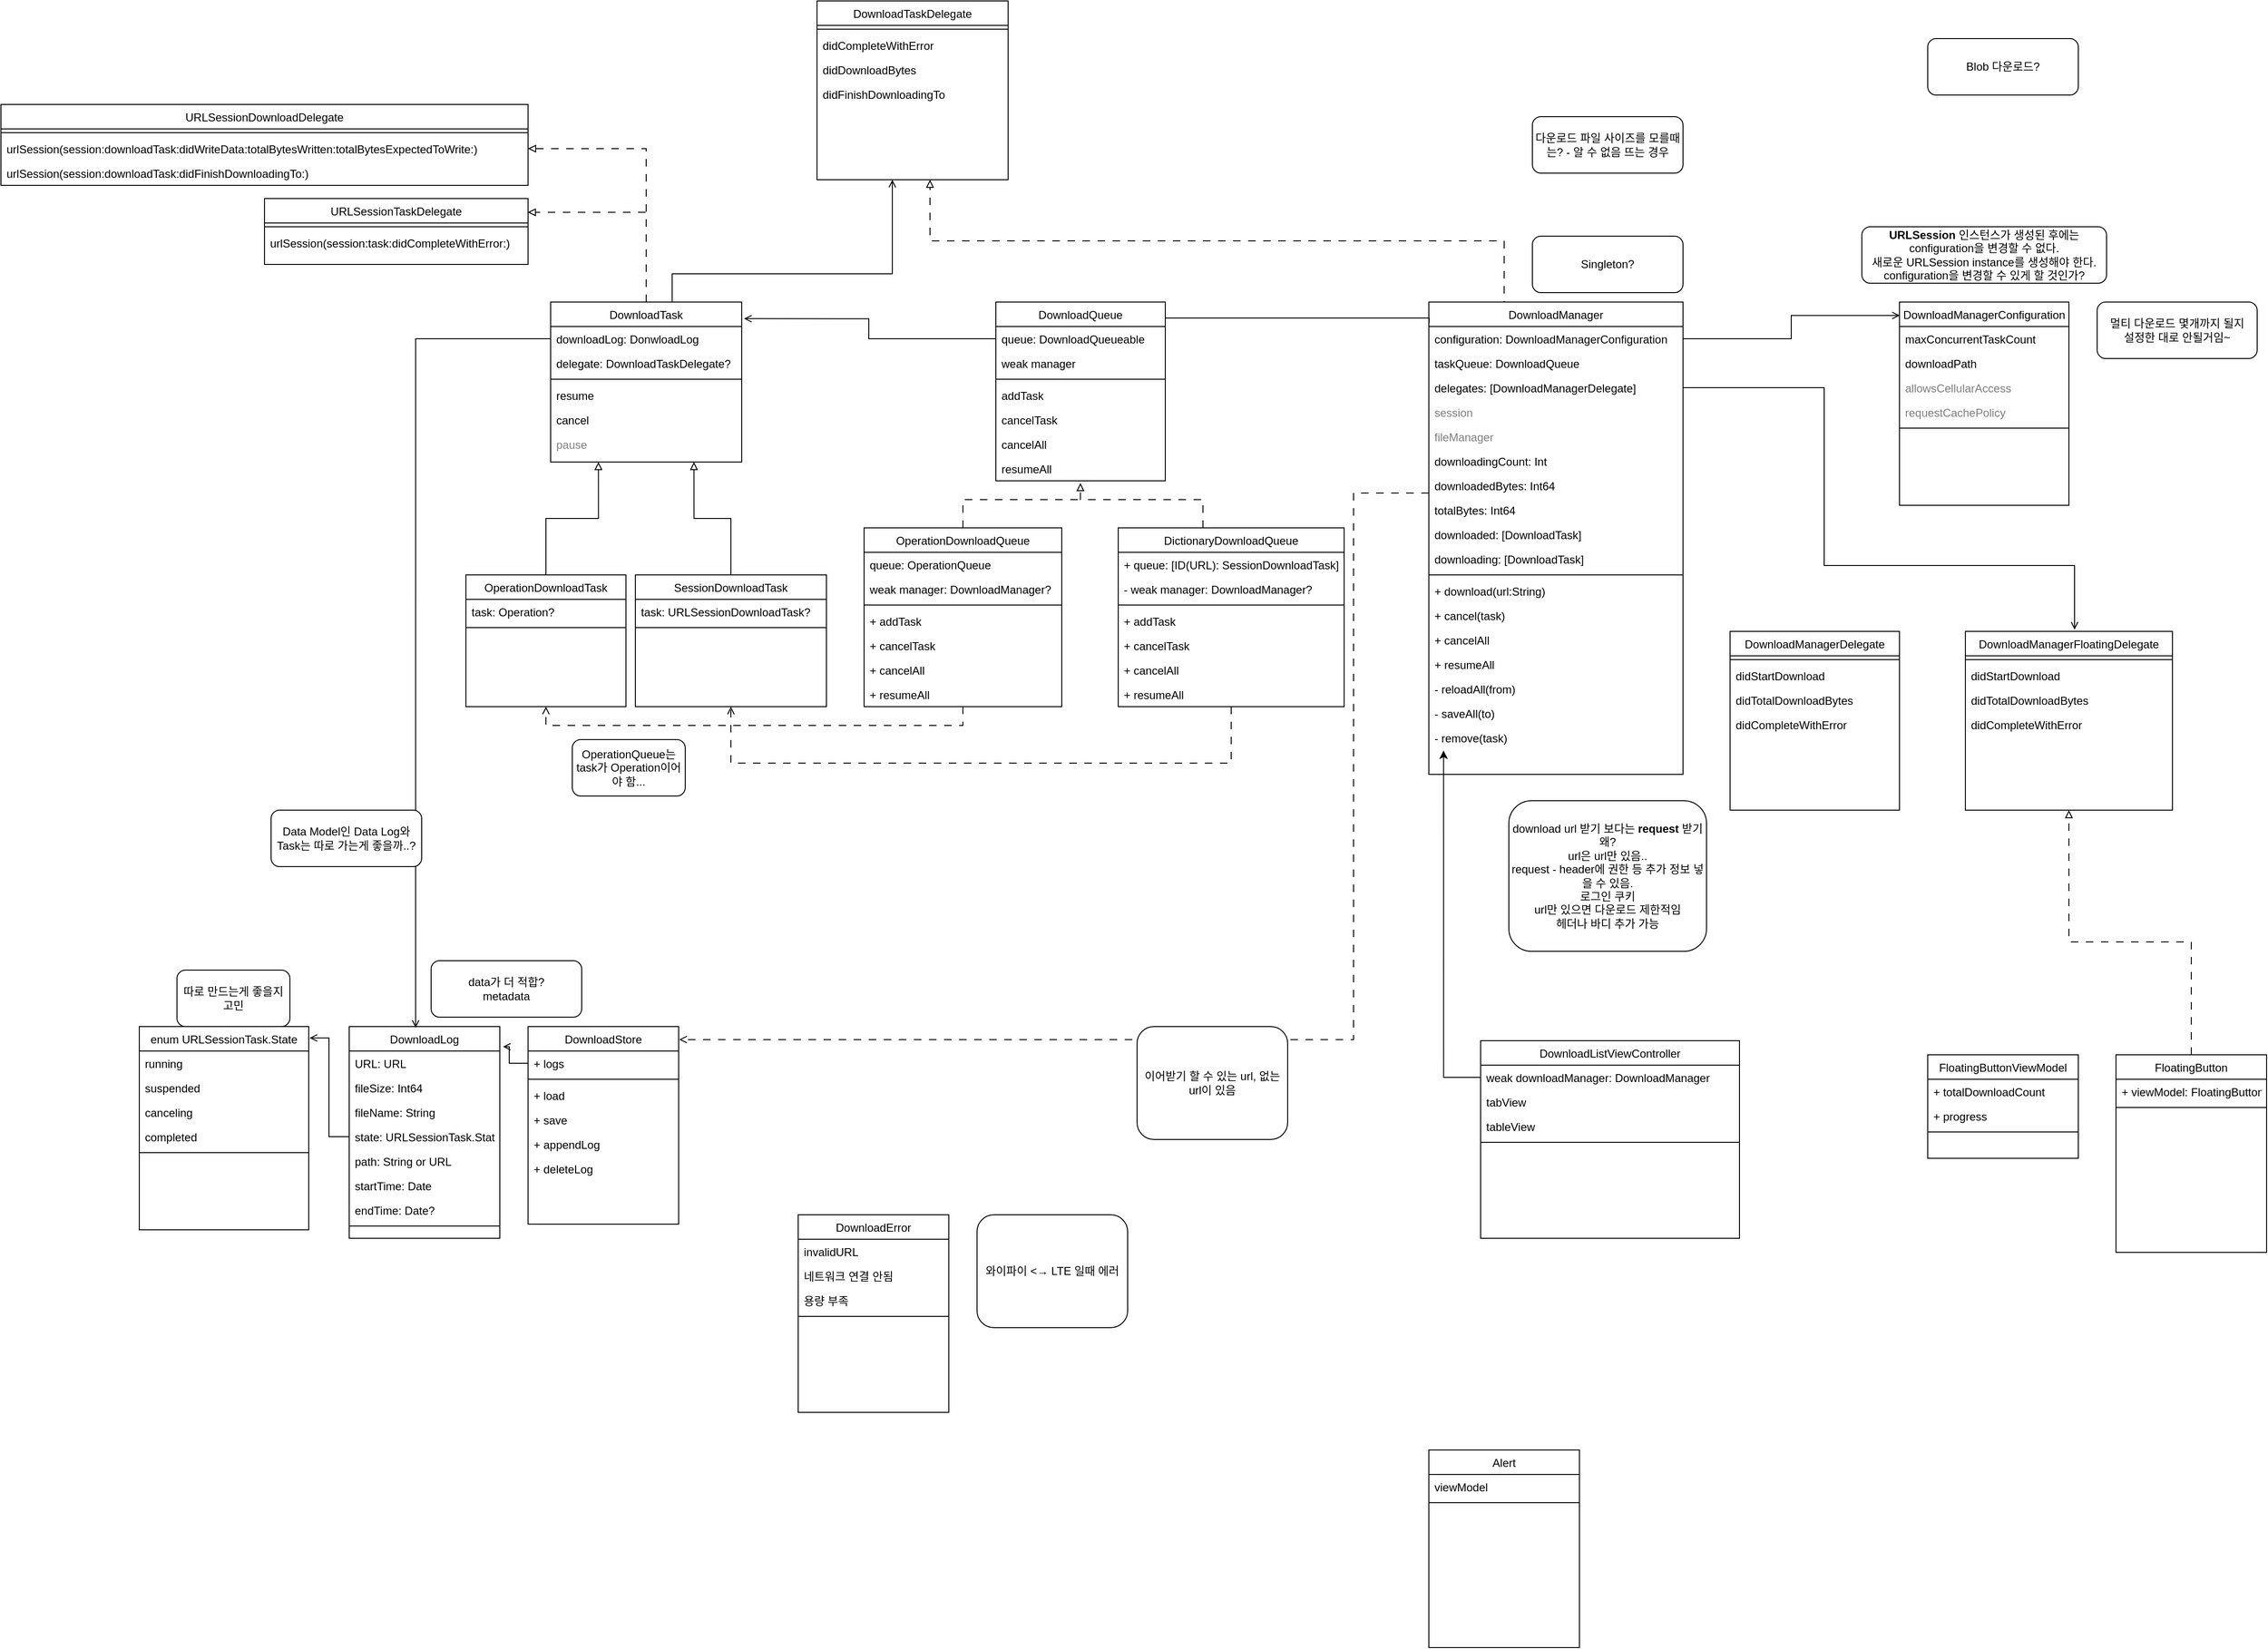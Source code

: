 <mxfile version="24.7.8">
  <diagram id="C5RBs43oDa-KdzZeNtuy" name="Page-1">
    <mxGraphModel dx="4962" dy="2893" grid="1" gridSize="10" guides="1" tooltips="1" connect="1" arrows="1" fold="1" page="1" pageScale="1" pageWidth="827" pageHeight="1169" math="0" shadow="0">
      <root>
        <mxCell id="WIyWlLk6GJQsqaUBKTNV-0" />
        <mxCell id="WIyWlLk6GJQsqaUBKTNV-1" parent="WIyWlLk6GJQsqaUBKTNV-0" />
        <mxCell id="nw4yl1-feg41qcsiGpT8-224" style="edgeStyle=orthogonalEdgeStyle;rounded=0;orthogonalLoop=1;jettySize=auto;html=1;entryX=1;entryY=0.5;entryDx=0;entryDy=0;dashed=1;dashPattern=8 8;endArrow=block;endFill=0;" parent="WIyWlLk6GJQsqaUBKTNV-1" source="zkfFHV4jXpPFQw0GAbJ--0" target="nw4yl1-feg41qcsiGpT8-181" edge="1">
          <mxGeometry relative="1" as="geometry" />
        </mxCell>
        <mxCell id="zkfFHV4jXpPFQw0GAbJ--0" value="DownloadTask" style="swimlane;fontStyle=0;align=center;verticalAlign=top;childLayout=stackLayout;horizontal=1;startSize=26;horizontalStack=0;resizeParent=1;resizeLast=0;collapsible=1;marginBottom=0;rounded=0;shadow=0;strokeWidth=1;" parent="WIyWlLk6GJQsqaUBKTNV-1" vertex="1">
          <mxGeometry x="-413" y="120" width="203" height="170" as="geometry">
            <mxRectangle x="230" y="140" width="160" height="26" as="alternateBounds" />
          </mxGeometry>
        </mxCell>
        <mxCell id="zkfFHV4jXpPFQw0GAbJ--2" value="downloadLog: DonwloadLog" style="text;align=left;verticalAlign=top;spacingLeft=4;spacingRight=4;overflow=hidden;rotatable=0;points=[[0,0.5],[1,0.5]];portConstraint=eastwest;rounded=0;shadow=0;html=0;" parent="zkfFHV4jXpPFQw0GAbJ--0" vertex="1">
          <mxGeometry y="26" width="203" height="26" as="geometry" />
        </mxCell>
        <mxCell id="zkfFHV4jXpPFQw0GAbJ--1" value="delegate: DownloadTaskDelegate?" style="text;align=left;verticalAlign=top;spacingLeft=4;spacingRight=4;overflow=hidden;rotatable=0;points=[[0,0.5],[1,0.5]];portConstraint=eastwest;" parent="zkfFHV4jXpPFQw0GAbJ--0" vertex="1">
          <mxGeometry y="52" width="203" height="26" as="geometry" />
        </mxCell>
        <mxCell id="zkfFHV4jXpPFQw0GAbJ--4" value="" style="line;html=1;strokeWidth=1;align=left;verticalAlign=middle;spacingTop=-1;spacingLeft=3;spacingRight=3;rotatable=0;labelPosition=right;points=[];portConstraint=eastwest;" parent="zkfFHV4jXpPFQw0GAbJ--0" vertex="1">
          <mxGeometry y="78" width="203" height="8" as="geometry" />
        </mxCell>
        <mxCell id="nw4yl1-feg41qcsiGpT8-109" value="resume" style="text;align=left;verticalAlign=top;spacingLeft=4;spacingRight=4;overflow=hidden;rotatable=0;points=[[0,0.5],[1,0.5]];portConstraint=eastwest;rounded=0;shadow=0;html=0;" parent="zkfFHV4jXpPFQw0GAbJ--0" vertex="1">
          <mxGeometry y="86" width="203" height="26" as="geometry" />
        </mxCell>
        <mxCell id="nw4yl1-feg41qcsiGpT8-112" value="cancel" style="text;align=left;verticalAlign=top;spacingLeft=4;spacingRight=4;overflow=hidden;rotatable=0;points=[[0,0.5],[1,0.5]];portConstraint=eastwest;rounded=0;shadow=0;html=0;" parent="zkfFHV4jXpPFQw0GAbJ--0" vertex="1">
          <mxGeometry y="112" width="203" height="26" as="geometry" />
        </mxCell>
        <mxCell id="nw4yl1-feg41qcsiGpT8-111" value="pause" style="text;align=left;verticalAlign=top;spacingLeft=4;spacingRight=4;overflow=hidden;rotatable=0;points=[[0,0.5],[1,0.5]];portConstraint=eastwest;rounded=0;shadow=0;html=0;textOpacity=50;" parent="zkfFHV4jXpPFQw0GAbJ--0" vertex="1">
          <mxGeometry y="138" width="203" height="26" as="geometry" />
        </mxCell>
        <mxCell id="zkfFHV4jXpPFQw0GAbJ--17" value="DownloadManager" style="swimlane;fontStyle=0;align=center;verticalAlign=top;childLayout=stackLayout;horizontal=1;startSize=26;horizontalStack=0;resizeParent=1;resizeLast=0;collapsible=1;marginBottom=0;rounded=0;shadow=0;strokeWidth=1;" parent="WIyWlLk6GJQsqaUBKTNV-1" vertex="1">
          <mxGeometry x="520" y="120" width="270" height="502" as="geometry">
            <mxRectangle x="550" y="140" width="160" height="26" as="alternateBounds" />
          </mxGeometry>
        </mxCell>
        <mxCell id="zkfFHV4jXpPFQw0GAbJ--18" value="configuration: DownloadManagerConfiguration" style="text;align=left;verticalAlign=top;spacingLeft=4;spacingRight=4;overflow=hidden;rotatable=0;points=[[0,0.5],[1,0.5]];portConstraint=eastwest;" parent="zkfFHV4jXpPFQw0GAbJ--17" vertex="1">
          <mxGeometry y="26" width="270" height="26" as="geometry" />
        </mxCell>
        <mxCell id="zkfFHV4jXpPFQw0GAbJ--19" value="taskQueue: DownloadQueue" style="text;align=left;verticalAlign=top;spacingLeft=4;spacingRight=4;overflow=hidden;rotatable=0;points=[[0,0.5],[1,0.5]];portConstraint=eastwest;rounded=0;shadow=0;html=0;" parent="zkfFHV4jXpPFQw0GAbJ--17" vertex="1">
          <mxGeometry y="52" width="270" height="26" as="geometry" />
        </mxCell>
        <mxCell id="nw4yl1-feg41qcsiGpT8-95" value="delegates: [DownloadManagerDelegate]" style="text;align=left;verticalAlign=top;spacingLeft=4;spacingRight=4;overflow=hidden;rotatable=0;points=[[0,0.5],[1,0.5]];portConstraint=eastwest;rounded=0;shadow=0;html=0;" parent="zkfFHV4jXpPFQw0GAbJ--17" vertex="1">
          <mxGeometry y="78" width="270" height="26" as="geometry" />
        </mxCell>
        <mxCell id="nw4yl1-feg41qcsiGpT8-125" value="session" style="text;align=left;verticalAlign=top;spacingLeft=4;spacingRight=4;overflow=hidden;rotatable=0;points=[[0,0.5],[1,0.5]];portConstraint=eastwest;rounded=0;shadow=0;html=0;textOpacity=50;" parent="zkfFHV4jXpPFQw0GAbJ--17" vertex="1">
          <mxGeometry y="104" width="270" height="26" as="geometry" />
        </mxCell>
        <mxCell id="nw4yl1-feg41qcsiGpT8-126" value="fileManager" style="text;align=left;verticalAlign=top;spacingLeft=4;spacingRight=4;overflow=hidden;rotatable=0;points=[[0,0.5],[1,0.5]];portConstraint=eastwest;rounded=0;shadow=0;html=0;textOpacity=50;" parent="zkfFHV4jXpPFQw0GAbJ--17" vertex="1">
          <mxGeometry y="130" width="270" height="26" as="geometry" />
        </mxCell>
        <mxCell id="nw4yl1-feg41qcsiGpT8-123" value="downloadingCount: Int" style="text;align=left;verticalAlign=top;spacingLeft=4;spacingRight=4;overflow=hidden;rotatable=0;points=[[0,0.5],[1,0.5]];portConstraint=eastwest;rounded=0;shadow=0;html=0;" parent="zkfFHV4jXpPFQw0GAbJ--17" vertex="1">
          <mxGeometry y="156" width="270" height="26" as="geometry" />
        </mxCell>
        <mxCell id="nw4yl1-feg41qcsiGpT8-124" value="downloadedBytes: Int64" style="text;align=left;verticalAlign=top;spacingLeft=4;spacingRight=4;overflow=hidden;rotatable=0;points=[[0,0.5],[1,0.5]];portConstraint=eastwest;rounded=0;shadow=0;html=0;" parent="zkfFHV4jXpPFQw0GAbJ--17" vertex="1">
          <mxGeometry y="182" width="270" height="26" as="geometry" />
        </mxCell>
        <mxCell id="nw4yl1-feg41qcsiGpT8-122" value="totalBytes: Int64" style="text;align=left;verticalAlign=top;spacingLeft=4;spacingRight=4;overflow=hidden;rotatable=0;points=[[0,0.5],[1,0.5]];portConstraint=eastwest;rounded=0;shadow=0;html=0;" parent="zkfFHV4jXpPFQw0GAbJ--17" vertex="1">
          <mxGeometry y="208" width="270" height="26" as="geometry" />
        </mxCell>
        <mxCell id="nw4yl1-feg41qcsiGpT8-238" value="downloaded: [DownloadTask]" style="text;align=left;verticalAlign=top;spacingLeft=4;spacingRight=4;overflow=hidden;rotatable=0;points=[[0,0.5],[1,0.5]];portConstraint=eastwest;rounded=0;shadow=0;html=0;" parent="zkfFHV4jXpPFQw0GAbJ--17" vertex="1">
          <mxGeometry y="234" width="270" height="26" as="geometry" />
        </mxCell>
        <mxCell id="nw4yl1-feg41qcsiGpT8-237" value="downloading: [DownloadTask]" style="text;align=left;verticalAlign=top;spacingLeft=4;spacingRight=4;overflow=hidden;rotatable=0;points=[[0,0.5],[1,0.5]];portConstraint=eastwest;rounded=0;shadow=0;html=0;" parent="zkfFHV4jXpPFQw0GAbJ--17" vertex="1">
          <mxGeometry y="260" width="270" height="26" as="geometry" />
        </mxCell>
        <mxCell id="zkfFHV4jXpPFQw0GAbJ--23" value="" style="line;html=1;strokeWidth=1;align=left;verticalAlign=middle;spacingTop=-1;spacingLeft=3;spacingRight=3;rotatable=0;labelPosition=right;points=[];portConstraint=eastwest;" parent="zkfFHV4jXpPFQw0GAbJ--17" vertex="1">
          <mxGeometry y="286" width="270" height="8" as="geometry" />
        </mxCell>
        <mxCell id="zkfFHV4jXpPFQw0GAbJ--24" value="+ download(url:String)" style="text;align=left;verticalAlign=top;spacingLeft=4;spacingRight=4;overflow=hidden;rotatable=0;points=[[0,0.5],[1,0.5]];portConstraint=eastwest;" parent="zkfFHV4jXpPFQw0GAbJ--17" vertex="1">
          <mxGeometry y="294" width="270" height="26" as="geometry" />
        </mxCell>
        <mxCell id="nw4yl1-feg41qcsiGpT8-80" value="+ cancel(task)" style="text;align=left;verticalAlign=top;spacingLeft=4;spacingRight=4;overflow=hidden;rotatable=0;points=[[0,0.5],[1,0.5]];portConstraint=eastwest;" parent="zkfFHV4jXpPFQw0GAbJ--17" vertex="1">
          <mxGeometry y="320" width="270" height="26" as="geometry" />
        </mxCell>
        <mxCell id="zkfFHV4jXpPFQw0GAbJ--25" value="+ cancelAll" style="text;align=left;verticalAlign=top;spacingLeft=4;spacingRight=4;overflow=hidden;rotatable=0;points=[[0,0.5],[1,0.5]];portConstraint=eastwest;" parent="zkfFHV4jXpPFQw0GAbJ--17" vertex="1">
          <mxGeometry y="346" width="270" height="26" as="geometry" />
        </mxCell>
        <mxCell id="nw4yl1-feg41qcsiGpT8-79" value="+ resumeAll" style="text;align=left;verticalAlign=top;spacingLeft=4;spacingRight=4;overflow=hidden;rotatable=0;points=[[0,0.5],[1,0.5]];portConstraint=eastwest;" parent="zkfFHV4jXpPFQw0GAbJ--17" vertex="1">
          <mxGeometry y="372" width="270" height="26" as="geometry" />
        </mxCell>
        <mxCell id="nw4yl1-feg41qcsiGpT8-93" value="- reloadAll(from)" style="text;align=left;verticalAlign=top;spacingLeft=4;spacingRight=4;overflow=hidden;rotatable=0;points=[[0,0.5],[1,0.5]];portConstraint=eastwest;" parent="zkfFHV4jXpPFQw0GAbJ--17" vertex="1">
          <mxGeometry y="398" width="270" height="26" as="geometry" />
        </mxCell>
        <mxCell id="nw4yl1-feg41qcsiGpT8-233" value="- saveAll(to)" style="text;align=left;verticalAlign=top;spacingLeft=4;spacingRight=4;overflow=hidden;rotatable=0;points=[[0,0.5],[1,0.5]];portConstraint=eastwest;" parent="zkfFHV4jXpPFQw0GAbJ--17" vertex="1">
          <mxGeometry y="424" width="270" height="26" as="geometry" />
        </mxCell>
        <mxCell id="nw4yl1-feg41qcsiGpT8-94" value="- remove(task)" style="text;align=left;verticalAlign=top;spacingLeft=4;spacingRight=4;overflow=hidden;rotatable=0;points=[[0,0.5],[1,0.5]];portConstraint=eastwest;" parent="zkfFHV4jXpPFQw0GAbJ--17" vertex="1">
          <mxGeometry y="450" width="270" height="26" as="geometry" />
        </mxCell>
        <mxCell id="nw4yl1-feg41qcsiGpT8-0" value="DownloadLog" style="swimlane;fontStyle=0;align=center;verticalAlign=top;childLayout=stackLayout;horizontal=1;startSize=26;horizontalStack=0;resizeParent=1;resizeLast=0;collapsible=1;marginBottom=0;rounded=0;shadow=0;strokeWidth=1;" parent="WIyWlLk6GJQsqaUBKTNV-1" vertex="1">
          <mxGeometry x="-627" y="890" width="160" height="225" as="geometry">
            <mxRectangle x="590" y="410" width="160" height="26" as="alternateBounds" />
          </mxGeometry>
        </mxCell>
        <mxCell id="nw4yl1-feg41qcsiGpT8-1" value="URL: URL" style="text;align=left;verticalAlign=top;spacingLeft=4;spacingRight=4;overflow=hidden;rotatable=0;points=[[0,0.5],[1,0.5]];portConstraint=eastwest;" parent="nw4yl1-feg41qcsiGpT8-0" vertex="1">
          <mxGeometry y="26" width="160" height="26" as="geometry" />
        </mxCell>
        <mxCell id="nw4yl1-feg41qcsiGpT8-2" value="fileSize: Int64" style="text;align=left;verticalAlign=top;spacingLeft=4;spacingRight=4;overflow=hidden;rotatable=0;points=[[0,0.5],[1,0.5]];portConstraint=eastwest;rounded=0;shadow=0;html=0;" parent="nw4yl1-feg41qcsiGpT8-0" vertex="1">
          <mxGeometry y="52" width="160" height="26" as="geometry" />
        </mxCell>
        <mxCell id="nw4yl1-feg41qcsiGpT8-3" value="fileName: String" style="text;align=left;verticalAlign=top;spacingLeft=4;spacingRight=4;overflow=hidden;rotatable=0;points=[[0,0.5],[1,0.5]];portConstraint=eastwest;rounded=0;shadow=0;html=0;" parent="nw4yl1-feg41qcsiGpT8-0" vertex="1">
          <mxGeometry y="78" width="160" height="26" as="geometry" />
        </mxCell>
        <mxCell id="nw4yl1-feg41qcsiGpT8-4" value="state: URLSessionTask.State" style="text;align=left;verticalAlign=top;spacingLeft=4;spacingRight=4;overflow=hidden;rotatable=0;points=[[0,0.5],[1,0.5]];portConstraint=eastwest;rounded=0;shadow=0;html=0;" parent="nw4yl1-feg41qcsiGpT8-0" vertex="1">
          <mxGeometry y="104" width="160" height="26" as="geometry" />
        </mxCell>
        <mxCell id="nw4yl1-feg41qcsiGpT8-11" value="path: String or URL" style="text;align=left;verticalAlign=top;spacingLeft=4;spacingRight=4;overflow=hidden;rotatable=0;points=[[0,0.5],[1,0.5]];portConstraint=eastwest;rounded=0;shadow=0;html=0;" parent="nw4yl1-feg41qcsiGpT8-0" vertex="1">
          <mxGeometry y="130" width="160" height="26" as="geometry" />
        </mxCell>
        <mxCell id="nw4yl1-feg41qcsiGpT8-10" value="startTime: Date" style="text;align=left;verticalAlign=top;spacingLeft=4;spacingRight=4;overflow=hidden;rotatable=0;points=[[0,0.5],[1,0.5]];portConstraint=eastwest;rounded=0;shadow=0;html=0;" parent="nw4yl1-feg41qcsiGpT8-0" vertex="1">
          <mxGeometry y="156" width="160" height="26" as="geometry" />
        </mxCell>
        <mxCell id="nw4yl1-feg41qcsiGpT8-5" value="endTime: Date?" style="text;align=left;verticalAlign=top;spacingLeft=4;spacingRight=4;overflow=hidden;rotatable=0;points=[[0,0.5],[1,0.5]];portConstraint=eastwest;rounded=0;shadow=0;html=0;" parent="nw4yl1-feg41qcsiGpT8-0" vertex="1">
          <mxGeometry y="182" width="160" height="26" as="geometry" />
        </mxCell>
        <mxCell id="nw4yl1-feg41qcsiGpT8-21" value="" style="line;html=1;strokeWidth=1;align=left;verticalAlign=middle;spacingTop=-1;spacingLeft=3;spacingRight=3;rotatable=0;labelPosition=right;points=[];portConstraint=eastwest;" parent="nw4yl1-feg41qcsiGpT8-0" vertex="1">
          <mxGeometry y="208" width="160" height="8" as="geometry" />
        </mxCell>
        <mxCell id="nw4yl1-feg41qcsiGpT8-12" value="DownloadStore" style="swimlane;fontStyle=0;align=center;verticalAlign=top;childLayout=stackLayout;horizontal=1;startSize=26;horizontalStack=0;resizeParent=1;resizeLast=0;collapsible=1;marginBottom=0;rounded=0;shadow=0;strokeWidth=1;" parent="WIyWlLk6GJQsqaUBKTNV-1" vertex="1">
          <mxGeometry x="-437" y="890" width="160" height="210" as="geometry">
            <mxRectangle x="590" y="410" width="160" height="26" as="alternateBounds" />
          </mxGeometry>
        </mxCell>
        <mxCell id="nw4yl1-feg41qcsiGpT8-13" value="+ logs" style="text;align=left;verticalAlign=top;spacingLeft=4;spacingRight=4;overflow=hidden;rotatable=0;points=[[0,0.5],[1,0.5]];portConstraint=eastwest;" parent="nw4yl1-feg41qcsiGpT8-12" vertex="1">
          <mxGeometry y="26" width="160" height="26" as="geometry" />
        </mxCell>
        <mxCell id="nw4yl1-feg41qcsiGpT8-20" value="" style="line;html=1;strokeWidth=1;align=left;verticalAlign=middle;spacingTop=-1;spacingLeft=3;spacingRight=3;rotatable=0;labelPosition=right;points=[];portConstraint=eastwest;" parent="nw4yl1-feg41qcsiGpT8-12" vertex="1">
          <mxGeometry y="52" width="160" height="8" as="geometry" />
        </mxCell>
        <mxCell id="nw4yl1-feg41qcsiGpT8-24" value="+ load" style="text;align=left;verticalAlign=top;spacingLeft=4;spacingRight=4;overflow=hidden;rotatable=0;points=[[0,0.5],[1,0.5]];portConstraint=eastwest;" parent="nw4yl1-feg41qcsiGpT8-12" vertex="1">
          <mxGeometry y="60" width="160" height="26" as="geometry" />
        </mxCell>
        <mxCell id="nw4yl1-feg41qcsiGpT8-25" value="+ save" style="text;align=left;verticalAlign=top;spacingLeft=4;spacingRight=4;overflow=hidden;rotatable=0;points=[[0,0.5],[1,0.5]];portConstraint=eastwest;" parent="nw4yl1-feg41qcsiGpT8-12" vertex="1">
          <mxGeometry y="86" width="160" height="26" as="geometry" />
        </mxCell>
        <mxCell id="nw4yl1-feg41qcsiGpT8-26" value="+ appendLog" style="text;align=left;verticalAlign=top;spacingLeft=4;spacingRight=4;overflow=hidden;rotatable=0;points=[[0,0.5],[1,0.5]];portConstraint=eastwest;" parent="nw4yl1-feg41qcsiGpT8-12" vertex="1">
          <mxGeometry y="112" width="160" height="26" as="geometry" />
        </mxCell>
        <mxCell id="nw4yl1-feg41qcsiGpT8-27" value="+ deleteLog" style="text;align=left;verticalAlign=top;spacingLeft=4;spacingRight=4;overflow=hidden;rotatable=0;points=[[0,0.5],[1,0.5]];portConstraint=eastwest;" parent="nw4yl1-feg41qcsiGpT8-12" vertex="1">
          <mxGeometry y="138" width="160" height="26" as="geometry" />
        </mxCell>
        <mxCell id="nw4yl1-feg41qcsiGpT8-23" value="" style="edgeStyle=orthogonalEdgeStyle;rounded=0;orthogonalLoop=1;jettySize=auto;html=1;endArrow=open;endFill=0;entryX=1.021;entryY=0.095;entryDx=0;entryDy=0;entryPerimeter=0;" parent="WIyWlLk6GJQsqaUBKTNV-1" source="nw4yl1-feg41qcsiGpT8-13" target="nw4yl1-feg41qcsiGpT8-0" edge="1">
          <mxGeometry relative="1" as="geometry" />
        </mxCell>
        <mxCell id="nw4yl1-feg41qcsiGpT8-28" value="DownloadManagerConfiguration" style="swimlane;fontStyle=0;align=center;verticalAlign=top;childLayout=stackLayout;horizontal=1;startSize=26;horizontalStack=0;resizeParent=1;resizeLast=0;collapsible=1;marginBottom=0;rounded=0;shadow=0;strokeWidth=1;" parent="WIyWlLk6GJQsqaUBKTNV-1" vertex="1">
          <mxGeometry x="1020" y="120" width="180" height="216" as="geometry">
            <mxRectangle x="550" y="140" width="160" height="26" as="alternateBounds" />
          </mxGeometry>
        </mxCell>
        <mxCell id="nw4yl1-feg41qcsiGpT8-29" value="maxConcurrentTaskCount" style="text;align=left;verticalAlign=top;spacingLeft=4;spacingRight=4;overflow=hidden;rotatable=0;points=[[0,0.5],[1,0.5]];portConstraint=eastwest;" parent="nw4yl1-feg41qcsiGpT8-28" vertex="1">
          <mxGeometry y="26" width="180" height="26" as="geometry" />
        </mxCell>
        <mxCell id="nw4yl1-feg41qcsiGpT8-30" value="downloadPath" style="text;align=left;verticalAlign=top;spacingLeft=4;spacingRight=4;overflow=hidden;rotatable=0;points=[[0,0.5],[1,0.5]];portConstraint=eastwest;rounded=0;shadow=0;html=0;" parent="nw4yl1-feg41qcsiGpT8-28" vertex="1">
          <mxGeometry y="52" width="180" height="26" as="geometry" />
        </mxCell>
        <mxCell id="nw4yl1-feg41qcsiGpT8-55" value="allowsCellularAccess" style="text;align=left;verticalAlign=top;spacingLeft=4;spacingRight=4;overflow=hidden;rotatable=0;points=[[0,0.5],[1,0.5]];portConstraint=eastwest;rounded=0;shadow=0;html=0;textOpacity=50;" parent="nw4yl1-feg41qcsiGpT8-28" vertex="1">
          <mxGeometry y="78" width="180" height="26" as="geometry" />
        </mxCell>
        <mxCell id="nw4yl1-feg41qcsiGpT8-54" value="requestCachePolicy" style="text;align=left;verticalAlign=top;spacingLeft=4;spacingRight=4;overflow=hidden;rotatable=0;points=[[0,0.5],[1,0.5]];portConstraint=eastwest;rounded=0;shadow=0;html=0;textOpacity=50;" parent="nw4yl1-feg41qcsiGpT8-28" vertex="1">
          <mxGeometry y="104" width="180" height="26" as="geometry" />
        </mxCell>
        <mxCell id="nw4yl1-feg41qcsiGpT8-34" value="" style="line;html=1;strokeWidth=1;align=left;verticalAlign=middle;spacingTop=-1;spacingLeft=3;spacingRight=3;rotatable=0;labelPosition=right;points=[];portConstraint=eastwest;" parent="nw4yl1-feg41qcsiGpT8-28" vertex="1">
          <mxGeometry y="130" width="180" height="8" as="geometry" />
        </mxCell>
        <mxCell id="nw4yl1-feg41qcsiGpT8-43" value="enum URLSessionTask.State" style="swimlane;fontStyle=0;align=center;verticalAlign=top;childLayout=stackLayout;horizontal=1;startSize=26;horizontalStack=0;resizeParent=1;resizeLast=0;collapsible=1;marginBottom=0;rounded=0;shadow=0;strokeWidth=1;" parent="WIyWlLk6GJQsqaUBKTNV-1" vertex="1">
          <mxGeometry x="-850" y="890" width="180" height="216" as="geometry">
            <mxRectangle x="550" y="140" width="160" height="26" as="alternateBounds" />
          </mxGeometry>
        </mxCell>
        <mxCell id="nw4yl1-feg41qcsiGpT8-44" value="running" style="text;align=left;verticalAlign=top;spacingLeft=4;spacingRight=4;overflow=hidden;rotatable=0;points=[[0,0.5],[1,0.5]];portConstraint=eastwest;" parent="nw4yl1-feg41qcsiGpT8-43" vertex="1">
          <mxGeometry y="26" width="180" height="26" as="geometry" />
        </mxCell>
        <mxCell id="nw4yl1-feg41qcsiGpT8-45" value="suspended" style="text;align=left;verticalAlign=top;spacingLeft=4;spacingRight=4;overflow=hidden;rotatable=0;points=[[0,0.5],[1,0.5]];portConstraint=eastwest;rounded=0;shadow=0;html=0;" parent="nw4yl1-feg41qcsiGpT8-43" vertex="1">
          <mxGeometry y="52" width="180" height="26" as="geometry" />
        </mxCell>
        <mxCell id="nw4yl1-feg41qcsiGpT8-46" value="canceling" style="text;align=left;verticalAlign=top;spacingLeft=4;spacingRight=4;overflow=hidden;rotatable=0;points=[[0,0.5],[1,0.5]];portConstraint=eastwest;rounded=0;shadow=0;html=0;" parent="nw4yl1-feg41qcsiGpT8-43" vertex="1">
          <mxGeometry y="78" width="180" height="26" as="geometry" />
        </mxCell>
        <mxCell id="nw4yl1-feg41qcsiGpT8-47" value="completed" style="text;align=left;verticalAlign=top;spacingLeft=4;spacingRight=4;overflow=hidden;rotatable=0;points=[[0,0.5],[1,0.5]];portConstraint=eastwest;rounded=0;shadow=0;html=0;" parent="nw4yl1-feg41qcsiGpT8-43" vertex="1">
          <mxGeometry y="104" width="180" height="26" as="geometry" />
        </mxCell>
        <mxCell id="nw4yl1-feg41qcsiGpT8-49" value="" style="line;html=1;strokeWidth=1;align=left;verticalAlign=middle;spacingTop=-1;spacingLeft=3;spacingRight=3;rotatable=0;labelPosition=right;points=[];portConstraint=eastwest;" parent="nw4yl1-feg41qcsiGpT8-43" vertex="1">
          <mxGeometry y="130" width="180" height="8" as="geometry" />
        </mxCell>
        <mxCell id="nw4yl1-feg41qcsiGpT8-52" value="" style="edgeStyle=orthogonalEdgeStyle;rounded=0;orthogonalLoop=1;jettySize=auto;html=1;entryX=1.005;entryY=0.056;entryDx=0;entryDy=0;entryPerimeter=0;endArrow=open;endFill=0;" parent="WIyWlLk6GJQsqaUBKTNV-1" source="nw4yl1-feg41qcsiGpT8-4" target="nw4yl1-feg41qcsiGpT8-43" edge="1">
          <mxGeometry relative="1" as="geometry" />
        </mxCell>
        <mxCell id="nw4yl1-feg41qcsiGpT8-188" style="edgeStyle=orthogonalEdgeStyle;rounded=0;orthogonalLoop=1;jettySize=auto;html=1;dashed=1;dashPattern=8 8;endArrow=block;endFill=0;exitX=0.5;exitY=0;exitDx=0;exitDy=0;" parent="WIyWlLk6GJQsqaUBKTNV-1" source="zkfFHV4jXpPFQw0GAbJ--17" edge="1">
          <mxGeometry relative="1" as="geometry">
            <mxPoint x="-10" y="-10" as="targetPoint" />
            <Array as="points">
              <mxPoint x="600" y="55" />
              <mxPoint x="-10" y="55" />
            </Array>
          </mxGeometry>
        </mxCell>
        <mxCell id="nw4yl1-feg41qcsiGpT8-64" value="DownloadQueue" style="swimlane;fontStyle=0;align=center;verticalAlign=top;childLayout=stackLayout;horizontal=1;startSize=26;horizontalStack=0;resizeParent=1;resizeLast=0;collapsible=1;marginBottom=0;rounded=0;shadow=0;strokeWidth=1;" parent="WIyWlLk6GJQsqaUBKTNV-1" vertex="1">
          <mxGeometry x="60" y="120" width="180" height="190" as="geometry">
            <mxRectangle x="550" y="140" width="160" height="26" as="alternateBounds" />
          </mxGeometry>
        </mxCell>
        <mxCell id="nw4yl1-feg41qcsiGpT8-65" value="queue: DownloadQueueable" style="text;align=left;verticalAlign=top;spacingLeft=4;spacingRight=4;overflow=hidden;rotatable=0;points=[[0,0.5],[1,0.5]];portConstraint=eastwest;" parent="nw4yl1-feg41qcsiGpT8-64" vertex="1">
          <mxGeometry y="26" width="180" height="26" as="geometry" />
        </mxCell>
        <mxCell id="nw4yl1-feg41qcsiGpT8-116" value="weak manager" style="text;align=left;verticalAlign=top;spacingLeft=4;spacingRight=4;overflow=hidden;rotatable=0;points=[[0,0.5],[1,0.5]];portConstraint=eastwest;" parent="nw4yl1-feg41qcsiGpT8-64" vertex="1">
          <mxGeometry y="52" width="180" height="26" as="geometry" />
        </mxCell>
        <mxCell id="nw4yl1-feg41qcsiGpT8-71" value="" style="line;html=1;strokeWidth=1;align=left;verticalAlign=middle;spacingTop=-1;spacingLeft=3;spacingRight=3;rotatable=0;labelPosition=right;points=[];portConstraint=eastwest;" parent="nw4yl1-feg41qcsiGpT8-64" vertex="1">
          <mxGeometry y="78" width="180" height="8" as="geometry" />
        </mxCell>
        <mxCell id="nw4yl1-feg41qcsiGpT8-69" value="addTask" style="text;align=left;verticalAlign=top;spacingLeft=4;spacingRight=4;overflow=hidden;rotatable=0;points=[[0,0.5],[1,0.5]];portConstraint=eastwest;rounded=0;shadow=0;html=0;" parent="nw4yl1-feg41qcsiGpT8-64" vertex="1">
          <mxGeometry y="86" width="180" height="26" as="geometry" />
        </mxCell>
        <mxCell id="nw4yl1-feg41qcsiGpT8-72" value="cancelTask" style="text;align=left;verticalAlign=top;spacingLeft=4;spacingRight=4;overflow=hidden;rotatable=0;points=[[0,0.5],[1,0.5]];portConstraint=eastwest;rounded=0;shadow=0;html=0;" parent="nw4yl1-feg41qcsiGpT8-64" vertex="1">
          <mxGeometry y="112" width="180" height="26" as="geometry" />
        </mxCell>
        <mxCell id="nw4yl1-feg41qcsiGpT8-73" value="cancelAll" style="text;align=left;verticalAlign=top;spacingLeft=4;spacingRight=4;overflow=hidden;rotatable=0;points=[[0,0.5],[1,0.5]];portConstraint=eastwest;rounded=0;shadow=0;html=0;" parent="nw4yl1-feg41qcsiGpT8-64" vertex="1">
          <mxGeometry y="138" width="180" height="26" as="geometry" />
        </mxCell>
        <mxCell id="nw4yl1-feg41qcsiGpT8-74" value="resumeAll" style="text;align=left;verticalAlign=top;spacingLeft=4;spacingRight=4;overflow=hidden;rotatable=0;points=[[0,0.5],[1,0.5]];portConstraint=eastwest;rounded=0;shadow=0;html=0;" parent="nw4yl1-feg41qcsiGpT8-64" vertex="1">
          <mxGeometry y="164" width="180" height="26" as="geometry" />
        </mxCell>
        <mxCell id="nw4yl1-feg41qcsiGpT8-76" value="" style="edgeStyle=orthogonalEdgeStyle;rounded=0;orthogonalLoop=1;jettySize=auto;html=1;entryX=0.441;entryY=0.006;entryDx=0;entryDy=0;entryPerimeter=0;endArrow=open;endFill=0;" parent="WIyWlLk6GJQsqaUBKTNV-1" source="zkfFHV4jXpPFQw0GAbJ--2" target="nw4yl1-feg41qcsiGpT8-0" edge="1">
          <mxGeometry relative="1" as="geometry" />
        </mxCell>
        <mxCell id="nw4yl1-feg41qcsiGpT8-78" value="Data Model인 Data Log와 Task는 따로 가는게 좋을까..?" style="rounded=1;whiteSpace=wrap;html=1;" parent="WIyWlLk6GJQsqaUBKTNV-1" vertex="1">
          <mxGeometry x="-710" y="660" width="160" height="60" as="geometry" />
        </mxCell>
        <mxCell id="nw4yl1-feg41qcsiGpT8-103" value="" style="edgeStyle=orthogonalEdgeStyle;rounded=0;orthogonalLoop=1;jettySize=auto;html=1;endArrow=block;endFill=0;dashed=1;dashPattern=8 8;entryX=0.499;entryY=1.093;entryDx=0;entryDy=0;entryPerimeter=0;" parent="WIyWlLk6GJQsqaUBKTNV-1" source="nw4yl1-feg41qcsiGpT8-96" target="nw4yl1-feg41qcsiGpT8-74" edge="1">
          <mxGeometry relative="1" as="geometry">
            <mxPoint x="280" y="310" as="targetPoint" />
            <Array as="points">
              <mxPoint x="280" y="330" />
              <mxPoint x="150" y="330" />
            </Array>
          </mxGeometry>
        </mxCell>
        <mxCell id="nw4yl1-feg41qcsiGpT8-227" style="edgeStyle=orthogonalEdgeStyle;rounded=0;orthogonalLoop=1;jettySize=auto;html=1;entryX=0.5;entryY=1;entryDx=0;entryDy=0;dashed=1;dashPattern=8 8;endArrow=open;endFill=0;" parent="WIyWlLk6GJQsqaUBKTNV-1" source="nw4yl1-feg41qcsiGpT8-96" target="nw4yl1-feg41qcsiGpT8-205" edge="1">
          <mxGeometry relative="1" as="geometry">
            <Array as="points">
              <mxPoint x="310" y="610" />
              <mxPoint x="-221" y="610" />
            </Array>
          </mxGeometry>
        </mxCell>
        <mxCell id="nw4yl1-feg41qcsiGpT8-96" value="DictionaryDownloadQueue" style="swimlane;fontStyle=0;align=center;verticalAlign=top;childLayout=stackLayout;horizontal=1;startSize=26;horizontalStack=0;resizeParent=1;resizeLast=0;collapsible=1;marginBottom=0;rounded=0;shadow=0;strokeWidth=1;" parent="WIyWlLk6GJQsqaUBKTNV-1" vertex="1">
          <mxGeometry x="190" y="360" width="240" height="190" as="geometry">
            <mxRectangle x="550" y="140" width="160" height="26" as="alternateBounds" />
          </mxGeometry>
        </mxCell>
        <mxCell id="nw4yl1-feg41qcsiGpT8-97" value="+ queue: [ID(URL): SessionDownloadTask]" style="text;align=left;verticalAlign=top;spacingLeft=4;spacingRight=4;overflow=hidden;rotatable=0;points=[[0,0.5],[1,0.5]];portConstraint=eastwest;" parent="nw4yl1-feg41qcsiGpT8-96" vertex="1">
          <mxGeometry y="26" width="240" height="26" as="geometry" />
        </mxCell>
        <mxCell id="nw4yl1-feg41qcsiGpT8-201" value="- weak manager: DownloadManager?" style="text;align=left;verticalAlign=top;spacingLeft=4;spacingRight=4;overflow=hidden;rotatable=0;points=[[0,0.5],[1,0.5]];portConstraint=eastwest;" parent="nw4yl1-feg41qcsiGpT8-96" vertex="1">
          <mxGeometry y="52" width="240" height="26" as="geometry" />
        </mxCell>
        <mxCell id="nw4yl1-feg41qcsiGpT8-98" value="" style="line;html=1;strokeWidth=1;align=left;verticalAlign=middle;spacingTop=-1;spacingLeft=3;spacingRight=3;rotatable=0;labelPosition=right;points=[];portConstraint=eastwest;" parent="nw4yl1-feg41qcsiGpT8-96" vertex="1">
          <mxGeometry y="78" width="240" height="8" as="geometry" />
        </mxCell>
        <mxCell id="nw4yl1-feg41qcsiGpT8-99" value="+ addTask" style="text;align=left;verticalAlign=top;spacingLeft=4;spacingRight=4;overflow=hidden;rotatable=0;points=[[0,0.5],[1,0.5]];portConstraint=eastwest;rounded=0;shadow=0;html=0;" parent="nw4yl1-feg41qcsiGpT8-96" vertex="1">
          <mxGeometry y="86" width="240" height="26" as="geometry" />
        </mxCell>
        <mxCell id="nw4yl1-feg41qcsiGpT8-100" value="+ cancelTask" style="text;align=left;verticalAlign=top;spacingLeft=4;spacingRight=4;overflow=hidden;rotatable=0;points=[[0,0.5],[1,0.5]];portConstraint=eastwest;rounded=0;shadow=0;html=0;" parent="nw4yl1-feg41qcsiGpT8-96" vertex="1">
          <mxGeometry y="112" width="240" height="26" as="geometry" />
        </mxCell>
        <mxCell id="nw4yl1-feg41qcsiGpT8-101" value="+ cancelAll" style="text;align=left;verticalAlign=top;spacingLeft=4;spacingRight=4;overflow=hidden;rotatable=0;points=[[0,0.5],[1,0.5]];portConstraint=eastwest;rounded=0;shadow=0;html=0;" parent="nw4yl1-feg41qcsiGpT8-96" vertex="1">
          <mxGeometry y="138" width="240" height="26" as="geometry" />
        </mxCell>
        <mxCell id="nw4yl1-feg41qcsiGpT8-102" value="+ resumeAll" style="text;align=left;verticalAlign=top;spacingLeft=4;spacingRight=4;overflow=hidden;rotatable=0;points=[[0,0.5],[1,0.5]];portConstraint=eastwest;rounded=0;shadow=0;html=0;" parent="nw4yl1-feg41qcsiGpT8-96" vertex="1">
          <mxGeometry y="164" width="240" height="26" as="geometry" />
        </mxCell>
        <mxCell id="nw4yl1-feg41qcsiGpT8-105" value="따로 만드는게 좋을지&lt;div&gt;고민&lt;/div&gt;" style="rounded=1;whiteSpace=wrap;html=1;" parent="WIyWlLk6GJQsqaUBKTNV-1" vertex="1">
          <mxGeometry x="-810" y="830" width="120" height="60" as="geometry" />
        </mxCell>
        <mxCell id="nw4yl1-feg41qcsiGpT8-108" style="edgeStyle=orthogonalEdgeStyle;rounded=0;orthogonalLoop=1;jettySize=auto;html=1;endArrow=none;endFill=0;exitX=0.001;exitY=0.044;exitDx=0;exitDy=0;exitPerimeter=0;" parent="WIyWlLk6GJQsqaUBKTNV-1" source="zkfFHV4jXpPFQw0GAbJ--17" target="nw4yl1-feg41qcsiGpT8-64" edge="1">
          <mxGeometry relative="1" as="geometry">
            <Array as="points">
              <mxPoint x="480" y="137" />
              <mxPoint x="480" y="137" />
            </Array>
          </mxGeometry>
        </mxCell>
        <mxCell id="nw4yl1-feg41qcsiGpT8-114" style="edgeStyle=orthogonalEdgeStyle;rounded=0;orthogonalLoop=1;jettySize=auto;html=1;entryX=0.002;entryY=0.066;entryDx=0;entryDy=0;entryPerimeter=0;endArrow=open;endFill=0;" parent="WIyWlLk6GJQsqaUBKTNV-1" source="zkfFHV4jXpPFQw0GAbJ--18" target="nw4yl1-feg41qcsiGpT8-28" edge="1">
          <mxGeometry relative="1" as="geometry" />
        </mxCell>
        <mxCell id="nw4yl1-feg41qcsiGpT8-115" style="edgeStyle=orthogonalEdgeStyle;rounded=0;orthogonalLoop=1;jettySize=auto;html=1;entryX=1.004;entryY=0.066;entryDx=0;entryDy=0;entryPerimeter=0;endArrow=open;endFill=0;dashed=1;dashPattern=8 8;exitX=0;exitY=0.5;exitDx=0;exitDy=0;" parent="WIyWlLk6GJQsqaUBKTNV-1" source="nw4yl1-feg41qcsiGpT8-93" target="nw4yl1-feg41qcsiGpT8-12" edge="1">
          <mxGeometry relative="1" as="geometry">
            <mxPoint x="519" y="351" as="sourcePoint" />
            <Array as="points">
              <mxPoint x="520" y="323" />
              <mxPoint x="440" y="323" />
              <mxPoint x="440" y="904" />
            </Array>
          </mxGeometry>
        </mxCell>
        <mxCell id="nw4yl1-feg41qcsiGpT8-117" value="&lt;b&gt;URLSession&amp;nbsp;&lt;/b&gt;인스턴스가 생성된 후에는 configuration을 변경할 수 없다.&lt;br&gt;새로운 URLSession instance를 생성해야 한다.&lt;div&gt;configuration을 변경할 수 있게 할 것인가?&lt;/div&gt;" style="rounded=1;whiteSpace=wrap;html=1;" parent="WIyWlLk6GJQsqaUBKTNV-1" vertex="1">
          <mxGeometry x="980" y="40" width="260" height="60" as="geometry" />
        </mxCell>
        <mxCell id="nw4yl1-feg41qcsiGpT8-119" style="edgeStyle=orthogonalEdgeStyle;rounded=0;orthogonalLoop=1;jettySize=auto;html=1;entryX=1.012;entryY=0.104;entryDx=0;entryDy=0;entryPerimeter=0;endArrow=open;endFill=0;" parent="WIyWlLk6GJQsqaUBKTNV-1" source="nw4yl1-feg41qcsiGpT8-65" target="zkfFHV4jXpPFQw0GAbJ--0" edge="1">
          <mxGeometry relative="1" as="geometry" />
        </mxCell>
        <mxCell id="nw4yl1-feg41qcsiGpT8-135" style="edgeStyle=orthogonalEdgeStyle;rounded=0;orthogonalLoop=1;jettySize=auto;html=1;dashed=1;dashPattern=8 8;endArrow=none;endFill=0;exitX=0.5;exitY=0;exitDx=0;exitDy=0;" parent="WIyWlLk6GJQsqaUBKTNV-1" source="nw4yl1-feg41qcsiGpT8-127" edge="1">
          <mxGeometry relative="1" as="geometry">
            <mxPoint x="150" y="330" as="targetPoint" />
            <Array as="points">
              <mxPoint x="25" y="330" />
            </Array>
          </mxGeometry>
        </mxCell>
        <mxCell id="nw4yl1-feg41qcsiGpT8-226" style="edgeStyle=orthogonalEdgeStyle;rounded=0;orthogonalLoop=1;jettySize=auto;html=1;entryX=0.5;entryY=1;entryDx=0;entryDy=0;dashed=1;dashPattern=8 8;endArrow=open;endFill=0;" parent="WIyWlLk6GJQsqaUBKTNV-1" source="nw4yl1-feg41qcsiGpT8-127" target="nw4yl1-feg41qcsiGpT8-213" edge="1">
          <mxGeometry relative="1" as="geometry">
            <Array as="points">
              <mxPoint x="25" y="570" />
              <mxPoint x="-418" y="570" />
            </Array>
          </mxGeometry>
        </mxCell>
        <mxCell id="nw4yl1-feg41qcsiGpT8-127" value="OperationDownloadQueue" style="swimlane;fontStyle=0;align=center;verticalAlign=top;childLayout=stackLayout;horizontal=1;startSize=26;horizontalStack=0;resizeParent=1;resizeLast=0;collapsible=1;marginBottom=0;rounded=0;shadow=0;strokeWidth=1;" parent="WIyWlLk6GJQsqaUBKTNV-1" vertex="1">
          <mxGeometry x="-80" y="360" width="210" height="190" as="geometry">
            <mxRectangle x="550" y="140" width="160" height="26" as="alternateBounds" />
          </mxGeometry>
        </mxCell>
        <mxCell id="nw4yl1-feg41qcsiGpT8-128" value="queue: OperationQueue" style="text;align=left;verticalAlign=top;spacingLeft=4;spacingRight=4;overflow=hidden;rotatable=0;points=[[0,0.5],[1,0.5]];portConstraint=eastwest;" parent="nw4yl1-feg41qcsiGpT8-127" vertex="1">
          <mxGeometry y="26" width="210" height="26" as="geometry" />
        </mxCell>
        <mxCell id="nw4yl1-feg41qcsiGpT8-200" value="weak manager: DownloadManager?" style="text;align=left;verticalAlign=top;spacingLeft=4;spacingRight=4;overflow=hidden;rotatable=0;points=[[0,0.5],[1,0.5]];portConstraint=eastwest;" parent="nw4yl1-feg41qcsiGpT8-127" vertex="1">
          <mxGeometry y="52" width="210" height="26" as="geometry" />
        </mxCell>
        <mxCell id="nw4yl1-feg41qcsiGpT8-129" value="" style="line;html=1;strokeWidth=1;align=left;verticalAlign=middle;spacingTop=-1;spacingLeft=3;spacingRight=3;rotatable=0;labelPosition=right;points=[];portConstraint=eastwest;" parent="nw4yl1-feg41qcsiGpT8-127" vertex="1">
          <mxGeometry y="78" width="210" height="8" as="geometry" />
        </mxCell>
        <mxCell id="nw4yl1-feg41qcsiGpT8-130" value="+ addTask" style="text;align=left;verticalAlign=top;spacingLeft=4;spacingRight=4;overflow=hidden;rotatable=0;points=[[0,0.5],[1,0.5]];portConstraint=eastwest;rounded=0;shadow=0;html=0;" parent="nw4yl1-feg41qcsiGpT8-127" vertex="1">
          <mxGeometry y="86" width="210" height="26" as="geometry" />
        </mxCell>
        <mxCell id="nw4yl1-feg41qcsiGpT8-131" value="+ cancelTask" style="text;align=left;verticalAlign=top;spacingLeft=4;spacingRight=4;overflow=hidden;rotatable=0;points=[[0,0.5],[1,0.5]];portConstraint=eastwest;rounded=0;shadow=0;html=0;" parent="nw4yl1-feg41qcsiGpT8-127" vertex="1">
          <mxGeometry y="112" width="210" height="26" as="geometry" />
        </mxCell>
        <mxCell id="nw4yl1-feg41qcsiGpT8-132" value="+ cancelAll" style="text;align=left;verticalAlign=top;spacingLeft=4;spacingRight=4;overflow=hidden;rotatable=0;points=[[0,0.5],[1,0.5]];portConstraint=eastwest;rounded=0;shadow=0;html=0;" parent="nw4yl1-feg41qcsiGpT8-127" vertex="1">
          <mxGeometry y="138" width="210" height="26" as="geometry" />
        </mxCell>
        <mxCell id="nw4yl1-feg41qcsiGpT8-133" value="+ resumeAll" style="text;align=left;verticalAlign=top;spacingLeft=4;spacingRight=4;overflow=hidden;rotatable=0;points=[[0,0.5],[1,0.5]];portConstraint=eastwest;rounded=0;shadow=0;html=0;" parent="nw4yl1-feg41qcsiGpT8-127" vertex="1">
          <mxGeometry y="164" width="210" height="26" as="geometry" />
        </mxCell>
        <mxCell id="nw4yl1-feg41qcsiGpT8-239" style="edgeStyle=orthogonalEdgeStyle;rounded=0;orthogonalLoop=1;jettySize=auto;html=1;entryX=0.5;entryY=1;entryDx=0;entryDy=0;dashed=1;dashPattern=8 8;endArrow=block;endFill=0;" parent="WIyWlLk6GJQsqaUBKTNV-1" source="nw4yl1-feg41qcsiGpT8-136" target="nw4yl1-feg41qcsiGpT8-189" edge="1">
          <mxGeometry relative="1" as="geometry">
            <Array as="points">
              <mxPoint x="1330" y="800" />
              <mxPoint x="1200" y="800" />
            </Array>
          </mxGeometry>
        </mxCell>
        <mxCell id="nw4yl1-feg41qcsiGpT8-136" value="FloatingButton" style="swimlane;fontStyle=0;align=center;verticalAlign=top;childLayout=stackLayout;horizontal=1;startSize=26;horizontalStack=0;resizeParent=1;resizeLast=0;collapsible=1;marginBottom=0;rounded=0;shadow=0;strokeWidth=1;" parent="WIyWlLk6GJQsqaUBKTNV-1" vertex="1">
          <mxGeometry x="1250" y="920" width="160" height="210" as="geometry">
            <mxRectangle x="590" y="410" width="160" height="26" as="alternateBounds" />
          </mxGeometry>
        </mxCell>
        <mxCell id="nw4yl1-feg41qcsiGpT8-137" value="+ viewModel: FloatingButtonViewModel" style="text;align=left;verticalAlign=top;spacingLeft=4;spacingRight=4;overflow=hidden;rotatable=0;points=[[0,0.5],[1,0.5]];portConstraint=eastwest;" parent="nw4yl1-feg41qcsiGpT8-136" vertex="1">
          <mxGeometry y="26" width="160" height="26" as="geometry" />
        </mxCell>
        <mxCell id="nw4yl1-feg41qcsiGpT8-138" value="" style="line;html=1;strokeWidth=1;align=left;verticalAlign=middle;spacingTop=-1;spacingLeft=3;spacingRight=3;rotatable=0;labelPosition=right;points=[];portConstraint=eastwest;" parent="nw4yl1-feg41qcsiGpT8-136" vertex="1">
          <mxGeometry y="52" width="160" height="8" as="geometry" />
        </mxCell>
        <mxCell id="nw4yl1-feg41qcsiGpT8-143" value="FloatingButtonViewModel" style="swimlane;fontStyle=0;align=center;verticalAlign=top;childLayout=stackLayout;horizontal=1;startSize=26;horizontalStack=0;resizeParent=1;resizeLast=0;collapsible=1;marginBottom=0;rounded=0;shadow=0;strokeWidth=1;" parent="WIyWlLk6GJQsqaUBKTNV-1" vertex="1">
          <mxGeometry x="1050" y="920" width="160" height="110" as="geometry">
            <mxRectangle x="590" y="410" width="160" height="26" as="alternateBounds" />
          </mxGeometry>
        </mxCell>
        <mxCell id="nw4yl1-feg41qcsiGpT8-144" value="+ totalDownloadCount" style="text;align=left;verticalAlign=top;spacingLeft=4;spacingRight=4;overflow=hidden;rotatable=0;points=[[0,0.5],[1,0.5]];portConstraint=eastwest;" parent="nw4yl1-feg41qcsiGpT8-143" vertex="1">
          <mxGeometry y="26" width="160" height="26" as="geometry" />
        </mxCell>
        <mxCell id="nw4yl1-feg41qcsiGpT8-150" value="+ progress" style="text;align=left;verticalAlign=top;spacingLeft=4;spacingRight=4;overflow=hidden;rotatable=0;points=[[0,0.5],[1,0.5]];portConstraint=eastwest;" parent="nw4yl1-feg41qcsiGpT8-143" vertex="1">
          <mxGeometry y="52" width="160" height="26" as="geometry" />
        </mxCell>
        <mxCell id="nw4yl1-feg41qcsiGpT8-145" value="" style="line;html=1;strokeWidth=1;align=left;verticalAlign=middle;spacingTop=-1;spacingLeft=3;spacingRight=3;rotatable=0;labelPosition=right;points=[];portConstraint=eastwest;" parent="nw4yl1-feg41qcsiGpT8-143" vertex="1">
          <mxGeometry y="78" width="160" height="8" as="geometry" />
        </mxCell>
        <mxCell id="nw4yl1-feg41qcsiGpT8-151" value="Alert" style="swimlane;fontStyle=0;align=center;verticalAlign=top;childLayout=stackLayout;horizontal=1;startSize=26;horizontalStack=0;resizeParent=1;resizeLast=0;collapsible=1;marginBottom=0;rounded=0;shadow=0;strokeWidth=1;" parent="WIyWlLk6GJQsqaUBKTNV-1" vertex="1">
          <mxGeometry x="520" y="1340" width="160" height="210" as="geometry">
            <mxRectangle x="590" y="410" width="160" height="26" as="alternateBounds" />
          </mxGeometry>
        </mxCell>
        <mxCell id="nw4yl1-feg41qcsiGpT8-152" value="viewModel" style="text;align=left;verticalAlign=top;spacingLeft=4;spacingRight=4;overflow=hidden;rotatable=0;points=[[0,0.5],[1,0.5]];portConstraint=eastwest;" parent="nw4yl1-feg41qcsiGpT8-151" vertex="1">
          <mxGeometry y="26" width="160" height="26" as="geometry" />
        </mxCell>
        <mxCell id="nw4yl1-feg41qcsiGpT8-153" value="" style="line;html=1;strokeWidth=1;align=left;verticalAlign=middle;spacingTop=-1;spacingLeft=3;spacingRight=3;rotatable=0;labelPosition=right;points=[];portConstraint=eastwest;" parent="nw4yl1-feg41qcsiGpT8-151" vertex="1">
          <mxGeometry y="52" width="160" height="8" as="geometry" />
        </mxCell>
        <mxCell id="nw4yl1-feg41qcsiGpT8-154" value="DownloadError" style="swimlane;fontStyle=0;align=center;verticalAlign=top;childLayout=stackLayout;horizontal=1;startSize=26;horizontalStack=0;resizeParent=1;resizeLast=0;collapsible=1;marginBottom=0;rounded=0;shadow=0;strokeWidth=1;" parent="WIyWlLk6GJQsqaUBKTNV-1" vertex="1">
          <mxGeometry x="-150" y="1090" width="160" height="210" as="geometry">
            <mxRectangle x="590" y="410" width="160" height="26" as="alternateBounds" />
          </mxGeometry>
        </mxCell>
        <mxCell id="nw4yl1-feg41qcsiGpT8-155" value="invalidURL" style="text;align=left;verticalAlign=top;spacingLeft=4;spacingRight=4;overflow=hidden;rotatable=0;points=[[0,0.5],[1,0.5]];portConstraint=eastwest;" parent="nw4yl1-feg41qcsiGpT8-154" vertex="1">
          <mxGeometry y="26" width="160" height="26" as="geometry" />
        </mxCell>
        <mxCell id="nw4yl1-feg41qcsiGpT8-229" value="네트워크 연결 안됨" style="text;align=left;verticalAlign=top;spacingLeft=4;spacingRight=4;overflow=hidden;rotatable=0;points=[[0,0.5],[1,0.5]];portConstraint=eastwest;" parent="nw4yl1-feg41qcsiGpT8-154" vertex="1">
          <mxGeometry y="52" width="160" height="26" as="geometry" />
        </mxCell>
        <mxCell id="nw4yl1-feg41qcsiGpT8-230" value="용량 부족" style="text;align=left;verticalAlign=top;spacingLeft=4;spacingRight=4;overflow=hidden;rotatable=0;points=[[0,0.5],[1,0.5]];portConstraint=eastwest;" parent="nw4yl1-feg41qcsiGpT8-154" vertex="1">
          <mxGeometry y="78" width="160" height="26" as="geometry" />
        </mxCell>
        <mxCell id="nw4yl1-feg41qcsiGpT8-156" value="" style="line;html=1;strokeWidth=1;align=left;verticalAlign=middle;spacingTop=-1;spacingLeft=3;spacingRight=3;rotatable=0;labelPosition=right;points=[];portConstraint=eastwest;" parent="nw4yl1-feg41qcsiGpT8-154" vertex="1">
          <mxGeometry y="104" width="160" height="8" as="geometry" />
        </mxCell>
        <mxCell id="nw4yl1-feg41qcsiGpT8-157" value="DownloadListViewController" style="swimlane;fontStyle=0;align=center;verticalAlign=top;childLayout=stackLayout;horizontal=1;startSize=26;horizontalStack=0;resizeParent=1;resizeLast=0;collapsible=1;marginBottom=0;rounded=0;shadow=0;strokeWidth=1;" parent="WIyWlLk6GJQsqaUBKTNV-1" vertex="1">
          <mxGeometry x="575" y="905" width="275" height="210" as="geometry">
            <mxRectangle x="590" y="410" width="160" height="26" as="alternateBounds" />
          </mxGeometry>
        </mxCell>
        <mxCell id="nw4yl1-feg41qcsiGpT8-235" value="weak downloadManager: DownloadManager" style="text;align=left;verticalAlign=top;spacingLeft=4;spacingRight=4;overflow=hidden;rotatable=0;points=[[0,0.5],[1,0.5]];portConstraint=eastwest;" parent="nw4yl1-feg41qcsiGpT8-157" vertex="1">
          <mxGeometry y="26" width="275" height="26" as="geometry" />
        </mxCell>
        <mxCell id="nw4yl1-feg41qcsiGpT8-160" value="tabView" style="text;align=left;verticalAlign=top;spacingLeft=4;spacingRight=4;overflow=hidden;rotatable=0;points=[[0,0.5],[1,0.5]];portConstraint=eastwest;" parent="nw4yl1-feg41qcsiGpT8-157" vertex="1">
          <mxGeometry y="52" width="275" height="26" as="geometry" />
        </mxCell>
        <mxCell id="nw4yl1-feg41qcsiGpT8-158" value="tableView" style="text;align=left;verticalAlign=top;spacingLeft=4;spacingRight=4;overflow=hidden;rotatable=0;points=[[0,0.5],[1,0.5]];portConstraint=eastwest;" parent="nw4yl1-feg41qcsiGpT8-157" vertex="1">
          <mxGeometry y="78" width="275" height="26" as="geometry" />
        </mxCell>
        <mxCell id="nw4yl1-feg41qcsiGpT8-159" value="" style="line;html=1;strokeWidth=1;align=left;verticalAlign=middle;spacingTop=-1;spacingLeft=3;spacingRight=3;rotatable=0;labelPosition=right;points=[];portConstraint=eastwest;" parent="nw4yl1-feg41qcsiGpT8-157" vertex="1">
          <mxGeometry y="104" width="275" height="8" as="geometry" />
        </mxCell>
        <mxCell id="nw4yl1-feg41qcsiGpT8-161" value="DownloadTaskDelegate" style="swimlane;fontStyle=0;align=center;verticalAlign=top;childLayout=stackLayout;horizontal=1;startSize=26;horizontalStack=0;resizeParent=1;resizeLast=0;collapsible=1;marginBottom=0;rounded=0;shadow=0;strokeWidth=1;" parent="WIyWlLk6GJQsqaUBKTNV-1" vertex="1">
          <mxGeometry x="-130" y="-200" width="203" height="190" as="geometry">
            <mxRectangle x="230" y="140" width="160" height="26" as="alternateBounds" />
          </mxGeometry>
        </mxCell>
        <mxCell id="nw4yl1-feg41qcsiGpT8-165" value="" style="line;html=1;strokeWidth=1;align=left;verticalAlign=middle;spacingTop=-1;spacingLeft=3;spacingRight=3;rotatable=0;labelPosition=right;points=[];portConstraint=eastwest;" parent="nw4yl1-feg41qcsiGpT8-161" vertex="1">
          <mxGeometry y="26" width="203" height="8" as="geometry" />
        </mxCell>
        <mxCell id="nw4yl1-feg41qcsiGpT8-166" value="didCompleteWithError" style="text;align=left;verticalAlign=top;spacingLeft=4;spacingRight=4;overflow=hidden;rotatable=0;points=[[0,0.5],[1,0.5]];portConstraint=eastwest;rounded=0;shadow=0;html=0;" parent="nw4yl1-feg41qcsiGpT8-161" vertex="1">
          <mxGeometry y="34" width="203" height="26" as="geometry" />
        </mxCell>
        <mxCell id="nw4yl1-feg41qcsiGpT8-167" value="didDownloadBytes" style="text;align=left;verticalAlign=top;spacingLeft=4;spacingRight=4;overflow=hidden;rotatable=0;points=[[0,0.5],[1,0.5]];portConstraint=eastwest;rounded=0;shadow=0;html=0;" parent="nw4yl1-feg41qcsiGpT8-161" vertex="1">
          <mxGeometry y="60" width="203" height="26" as="geometry" />
        </mxCell>
        <mxCell id="nw4yl1-feg41qcsiGpT8-186" value="didFinishDownloadingTo" style="text;align=left;verticalAlign=top;spacingLeft=4;spacingRight=4;overflow=hidden;rotatable=0;points=[[0,0.5],[1,0.5]];portConstraint=eastwest;rounded=0;shadow=0;html=0;" parent="nw4yl1-feg41qcsiGpT8-161" vertex="1">
          <mxGeometry y="86" width="203" height="26" as="geometry" />
        </mxCell>
        <mxCell id="nw4yl1-feg41qcsiGpT8-171" value="URLSessionTaskDelegate" style="swimlane;fontStyle=0;align=center;verticalAlign=top;childLayout=stackLayout;horizontal=1;startSize=26;horizontalStack=0;resizeParent=1;resizeLast=0;collapsible=1;marginBottom=0;rounded=0;shadow=0;strokeWidth=1;" parent="WIyWlLk6GJQsqaUBKTNV-1" vertex="1">
          <mxGeometry x="-717" y="10" width="280" height="70" as="geometry">
            <mxRectangle x="230" y="140" width="160" height="26" as="alternateBounds" />
          </mxGeometry>
        </mxCell>
        <mxCell id="nw4yl1-feg41qcsiGpT8-175" value="" style="line;html=1;strokeWidth=1;align=left;verticalAlign=middle;spacingTop=-1;spacingLeft=3;spacingRight=3;rotatable=0;labelPosition=right;points=[];portConstraint=eastwest;" parent="nw4yl1-feg41qcsiGpT8-171" vertex="1">
          <mxGeometry y="26" width="280" height="8" as="geometry" />
        </mxCell>
        <mxCell id="nw4yl1-feg41qcsiGpT8-176" value="urlSession(session:task:didCompleteWithError:) " style="text;align=left;verticalAlign=top;spacingLeft=4;spacingRight=4;overflow=hidden;rotatable=0;points=[[0,0.5],[1,0.5]];portConstraint=eastwest;rounded=0;shadow=0;html=0;" parent="nw4yl1-feg41qcsiGpT8-171" vertex="1">
          <mxGeometry y="34" width="280" height="26" as="geometry" />
        </mxCell>
        <mxCell id="nw4yl1-feg41qcsiGpT8-179" value="URLSessionDownloadDelegate" style="swimlane;fontStyle=0;align=center;verticalAlign=top;childLayout=stackLayout;horizontal=1;startSize=26;horizontalStack=0;resizeParent=1;resizeLast=0;collapsible=1;marginBottom=0;rounded=0;shadow=0;strokeWidth=1;" parent="WIyWlLk6GJQsqaUBKTNV-1" vertex="1">
          <mxGeometry x="-997" y="-90" width="560" height="86" as="geometry">
            <mxRectangle x="230" y="140" width="160" height="26" as="alternateBounds" />
          </mxGeometry>
        </mxCell>
        <mxCell id="nw4yl1-feg41qcsiGpT8-180" value="" style="line;html=1;strokeWidth=1;align=left;verticalAlign=middle;spacingTop=-1;spacingLeft=3;spacingRight=3;rotatable=0;labelPosition=right;points=[];portConstraint=eastwest;" parent="nw4yl1-feg41qcsiGpT8-179" vertex="1">
          <mxGeometry y="26" width="560" height="8" as="geometry" />
        </mxCell>
        <mxCell id="nw4yl1-feg41qcsiGpT8-181" value="urlSession(session:downloadTask:didWriteData:totalBytesWritten:totalBytesExpectedToWrite:)" style="text;align=left;verticalAlign=top;spacingLeft=4;spacingRight=4;overflow=hidden;rotatable=0;points=[[0,0.5],[1,0.5]];portConstraint=eastwest;rounded=0;shadow=0;html=0;" parent="nw4yl1-feg41qcsiGpT8-179" vertex="1">
          <mxGeometry y="34" width="560" height="26" as="geometry" />
        </mxCell>
        <mxCell id="nw4yl1-feg41qcsiGpT8-182" value="urlSession(session:downloadTask:didFinishDownloadingTo:)" style="text;align=left;verticalAlign=top;spacingLeft=4;spacingRight=4;overflow=hidden;rotatable=0;points=[[0,0.5],[1,0.5]];portConstraint=eastwest;rounded=0;shadow=0;html=0;" parent="nw4yl1-feg41qcsiGpT8-179" vertex="1">
          <mxGeometry y="60" width="560" height="26" as="geometry" />
        </mxCell>
        <mxCell id="nw4yl1-feg41qcsiGpT8-187" style="edgeStyle=orthogonalEdgeStyle;rounded=0;orthogonalLoop=1;jettySize=auto;html=1;endArrow=open;endFill=0;exitX=0.636;exitY=-0.004;exitDx=0;exitDy=0;exitPerimeter=0;" parent="WIyWlLk6GJQsqaUBKTNV-1" source="zkfFHV4jXpPFQw0GAbJ--0" edge="1">
          <mxGeometry relative="1" as="geometry">
            <mxPoint x="-50" y="-10" as="targetPoint" />
            <Array as="points">
              <mxPoint x="-284" y="90" />
              <mxPoint x="-50" y="90" />
            </Array>
          </mxGeometry>
        </mxCell>
        <mxCell id="nw4yl1-feg41qcsiGpT8-189" value="DownloadManagerFloatingDelegate" style="swimlane;fontStyle=0;align=center;verticalAlign=top;childLayout=stackLayout;horizontal=1;startSize=26;horizontalStack=0;resizeParent=1;resizeLast=0;collapsible=1;marginBottom=0;rounded=0;shadow=0;strokeWidth=1;" parent="WIyWlLk6GJQsqaUBKTNV-1" vertex="1">
          <mxGeometry x="1090" y="470" width="220" height="190" as="geometry">
            <mxRectangle x="230" y="140" width="160" height="26" as="alternateBounds" />
          </mxGeometry>
        </mxCell>
        <mxCell id="nw4yl1-feg41qcsiGpT8-190" value="" style="line;html=1;strokeWidth=1;align=left;verticalAlign=middle;spacingTop=-1;spacingLeft=3;spacingRight=3;rotatable=0;labelPosition=right;points=[];portConstraint=eastwest;" parent="nw4yl1-feg41qcsiGpT8-189" vertex="1">
          <mxGeometry y="26" width="220" height="8" as="geometry" />
        </mxCell>
        <mxCell id="nw4yl1-feg41qcsiGpT8-199" value="didStartDownload" style="text;align=left;verticalAlign=top;spacingLeft=4;spacingRight=4;overflow=hidden;rotatable=0;points=[[0,0.5],[1,0.5]];portConstraint=eastwest;rounded=0;shadow=0;html=0;" parent="nw4yl1-feg41qcsiGpT8-189" vertex="1">
          <mxGeometry y="34" width="220" height="26" as="geometry" />
        </mxCell>
        <mxCell id="nw4yl1-feg41qcsiGpT8-191" value="didTotalDownloadBytes" style="text;align=left;verticalAlign=top;spacingLeft=4;spacingRight=4;overflow=hidden;rotatable=0;points=[[0,0.5],[1,0.5]];portConstraint=eastwest;rounded=0;shadow=0;html=0;" parent="nw4yl1-feg41qcsiGpT8-189" vertex="1">
          <mxGeometry y="60" width="220" height="26" as="geometry" />
        </mxCell>
        <mxCell id="nw4yl1-feg41qcsiGpT8-193" value="didCompleteWithError" style="text;align=left;verticalAlign=top;spacingLeft=4;spacingRight=4;overflow=hidden;rotatable=0;points=[[0,0.5],[1,0.5]];portConstraint=eastwest;rounded=0;shadow=0;html=0;" parent="nw4yl1-feg41qcsiGpT8-189" vertex="1">
          <mxGeometry y="86" width="220" height="26" as="geometry" />
        </mxCell>
        <mxCell id="nw4yl1-feg41qcsiGpT8-202" style="edgeStyle=orthogonalEdgeStyle;rounded=0;orthogonalLoop=1;jettySize=auto;html=1;entryX=0.526;entryY=-0.01;entryDx=0;entryDy=0;entryPerimeter=0;endArrow=open;endFill=0;" parent="WIyWlLk6GJQsqaUBKTNV-1" source="nw4yl1-feg41qcsiGpT8-95" target="nw4yl1-feg41qcsiGpT8-189" edge="1">
          <mxGeometry relative="1" as="geometry">
            <Array as="points">
              <mxPoint x="940" y="211" />
              <mxPoint x="940" y="400" />
              <mxPoint x="1206" y="400" />
              <mxPoint x="1206" y="468" />
            </Array>
          </mxGeometry>
        </mxCell>
        <mxCell id="nw4yl1-feg41qcsiGpT8-204" value="OperationQueue는 task가 Operation이어야 함..." style="rounded=1;whiteSpace=wrap;html=1;" parent="WIyWlLk6GJQsqaUBKTNV-1" vertex="1">
          <mxGeometry x="-390" y="585" width="120" height="60" as="geometry" />
        </mxCell>
        <mxCell id="nw4yl1-feg41qcsiGpT8-205" value="SessionDownloadTask" style="swimlane;fontStyle=0;align=center;verticalAlign=top;childLayout=stackLayout;horizontal=1;startSize=26;horizontalStack=0;resizeParent=1;resizeLast=0;collapsible=1;marginBottom=0;rounded=0;shadow=0;strokeWidth=1;" parent="WIyWlLk6GJQsqaUBKTNV-1" vertex="1">
          <mxGeometry x="-323" y="410" width="203" height="140" as="geometry">
            <mxRectangle x="230" y="140" width="160" height="26" as="alternateBounds" />
          </mxGeometry>
        </mxCell>
        <mxCell id="nw4yl1-feg41qcsiGpT8-207" value="task: URLSessionDownloadTask?" style="text;align=left;verticalAlign=top;spacingLeft=4;spacingRight=4;overflow=hidden;rotatable=0;points=[[0,0.5],[1,0.5]];portConstraint=eastwest;" parent="nw4yl1-feg41qcsiGpT8-205" vertex="1">
          <mxGeometry y="26" width="203" height="26" as="geometry" />
        </mxCell>
        <mxCell id="nw4yl1-feg41qcsiGpT8-209" value="" style="line;html=1;strokeWidth=1;align=left;verticalAlign=middle;spacingTop=-1;spacingLeft=3;spacingRight=3;rotatable=0;labelPosition=right;points=[];portConstraint=eastwest;" parent="nw4yl1-feg41qcsiGpT8-205" vertex="1">
          <mxGeometry y="52" width="203" height="8" as="geometry" />
        </mxCell>
        <mxCell id="nw4yl1-feg41qcsiGpT8-213" value="OperationDownloadTask" style="swimlane;fontStyle=0;align=center;verticalAlign=top;childLayout=stackLayout;horizontal=1;startSize=26;horizontalStack=0;resizeParent=1;resizeLast=0;collapsible=1;marginBottom=0;rounded=0;shadow=0;strokeWidth=1;" parent="WIyWlLk6GJQsqaUBKTNV-1" vertex="1">
          <mxGeometry x="-503" y="410" width="170" height="140" as="geometry">
            <mxRectangle x="230" y="140" width="160" height="26" as="alternateBounds" />
          </mxGeometry>
        </mxCell>
        <mxCell id="nw4yl1-feg41qcsiGpT8-214" value="task: Operation?" style="text;align=left;verticalAlign=top;spacingLeft=4;spacingRight=4;overflow=hidden;rotatable=0;points=[[0,0.5],[1,0.5]];portConstraint=eastwest;rounded=0;shadow=0;html=0;" parent="nw4yl1-feg41qcsiGpT8-213" vertex="1">
          <mxGeometry y="26" width="170" height="26" as="geometry" />
        </mxCell>
        <mxCell id="nw4yl1-feg41qcsiGpT8-217" value="" style="line;html=1;strokeWidth=1;align=left;verticalAlign=middle;spacingTop=-1;spacingLeft=3;spacingRight=3;rotatable=0;labelPosition=right;points=[];portConstraint=eastwest;" parent="nw4yl1-feg41qcsiGpT8-213" vertex="1">
          <mxGeometry y="52" width="170" height="8" as="geometry" />
        </mxCell>
        <mxCell id="nw4yl1-feg41qcsiGpT8-222" style="edgeStyle=orthogonalEdgeStyle;rounded=0;orthogonalLoop=1;jettySize=auto;html=1;endArrow=block;endFill=0;entryX=0.75;entryY=1;entryDx=0;entryDy=0;" parent="WIyWlLk6GJQsqaUBKTNV-1" source="nw4yl1-feg41qcsiGpT8-205" target="zkfFHV4jXpPFQw0GAbJ--0" edge="1">
          <mxGeometry relative="1" as="geometry">
            <mxPoint x="-270" y="290" as="targetPoint" />
          </mxGeometry>
        </mxCell>
        <mxCell id="nw4yl1-feg41qcsiGpT8-223" style="edgeStyle=orthogonalEdgeStyle;rounded=0;orthogonalLoop=1;jettySize=auto;html=1;entryX=0.25;entryY=1;entryDx=0;entryDy=0;endArrow=block;endFill=0;" parent="WIyWlLk6GJQsqaUBKTNV-1" source="nw4yl1-feg41qcsiGpT8-213" target="zkfFHV4jXpPFQw0GAbJ--0" edge="1">
          <mxGeometry relative="1" as="geometry" />
        </mxCell>
        <mxCell id="nw4yl1-feg41qcsiGpT8-225" style="edgeStyle=orthogonalEdgeStyle;rounded=0;orthogonalLoop=1;jettySize=auto;html=1;entryX=0.999;entryY=0.209;entryDx=0;entryDy=0;entryPerimeter=0;exitX=0.5;exitY=0;exitDx=0;exitDy=0;dashed=1;dashPattern=8 8;endArrow=block;endFill=0;" parent="WIyWlLk6GJQsqaUBKTNV-1" source="zkfFHV4jXpPFQw0GAbJ--0" target="nw4yl1-feg41qcsiGpT8-171" edge="1">
          <mxGeometry relative="1" as="geometry" />
        </mxCell>
        <mxCell id="nw4yl1-feg41qcsiGpT8-236" value="Singleton?" style="rounded=1;whiteSpace=wrap;html=1;" parent="WIyWlLk6GJQsqaUBKTNV-1" vertex="1">
          <mxGeometry x="630" y="50" width="160" height="60" as="geometry" />
        </mxCell>
        <mxCell id="nw4yl1-feg41qcsiGpT8-240" value="data가 더 적합?&lt;div&gt;metadata&lt;/div&gt;" style="rounded=1;whiteSpace=wrap;html=1;" parent="WIyWlLk6GJQsqaUBKTNV-1" vertex="1">
          <mxGeometry x="-540" y="820" width="160" height="60" as="geometry" />
        </mxCell>
        <mxCell id="nw4yl1-feg41qcsiGpT8-241" value="다운로드 파일 사이즈를 모를때는? - 알 수 없음 뜨는 경우" style="rounded=1;whiteSpace=wrap;html=1;" parent="WIyWlLk6GJQsqaUBKTNV-1" vertex="1">
          <mxGeometry x="630" y="-77" width="160" height="60" as="geometry" />
        </mxCell>
        <mxCell id="nw4yl1-feg41qcsiGpT8-242" value="download url 받기 보다는 &lt;b&gt;request&lt;/b&gt; 받기&lt;div&gt;왜?&lt;/div&gt;&lt;div&gt;url은 url만 있음..&lt;/div&gt;&lt;div&gt;request - header에 권한 등 추가 정보 넣을 수 있음.&lt;/div&gt;&lt;div&gt;로그인 쿠키&lt;/div&gt;&lt;div&gt;url만 있으면 다운로드 제한적임&lt;/div&gt;&lt;div&gt;헤더나 바디 추가 가능&lt;/div&gt;" style="rounded=1;whiteSpace=wrap;html=1;" parent="WIyWlLk6GJQsqaUBKTNV-1" vertex="1">
          <mxGeometry x="605" y="650" width="210" height="160" as="geometry" />
        </mxCell>
        <mxCell id="nw4yl1-feg41qcsiGpT8-243" value="와이파이 &amp;lt;→ LTE 일때 에러" style="rounded=1;whiteSpace=wrap;html=1;" parent="WIyWlLk6GJQsqaUBKTNV-1" vertex="1">
          <mxGeometry x="40" y="1090" width="160" height="120" as="geometry" />
        </mxCell>
        <mxCell id="nw4yl1-feg41qcsiGpT8-249" value="이어받기 할 수 있는 url, 없는 url이 있음" style="rounded=1;whiteSpace=wrap;html=1;" parent="WIyWlLk6GJQsqaUBKTNV-1" vertex="1">
          <mxGeometry x="210" y="890" width="160" height="120" as="geometry" />
        </mxCell>
        <mxCell id="nw4yl1-feg41qcsiGpT8-250" value="멀티 다운로드 몇개까지 될지&lt;div&gt;설정한 대로 안될거임~&lt;/div&gt;" style="rounded=1;whiteSpace=wrap;html=1;" parent="WIyWlLk6GJQsqaUBKTNV-1" vertex="1">
          <mxGeometry x="1230" y="120" width="170" height="60" as="geometry" />
        </mxCell>
        <mxCell id="TpUF5XxTDp0fg7IAZ15s-2" style="edgeStyle=orthogonalEdgeStyle;rounded=0;orthogonalLoop=1;jettySize=auto;html=1;entryX=0.058;entryY=1.026;entryDx=0;entryDy=0;entryPerimeter=0;" edge="1" parent="WIyWlLk6GJQsqaUBKTNV-1" source="nw4yl1-feg41qcsiGpT8-235" target="nw4yl1-feg41qcsiGpT8-94">
          <mxGeometry relative="1" as="geometry" />
        </mxCell>
        <mxCell id="TpUF5XxTDp0fg7IAZ15s-3" value="DownloadManagerDelegate" style="swimlane;fontStyle=0;align=center;verticalAlign=top;childLayout=stackLayout;horizontal=1;startSize=26;horizontalStack=0;resizeParent=1;resizeLast=0;collapsible=1;marginBottom=0;rounded=0;shadow=0;strokeWidth=1;" vertex="1" parent="WIyWlLk6GJQsqaUBKTNV-1">
          <mxGeometry x="840" y="470" width="180" height="190" as="geometry">
            <mxRectangle x="230" y="140" width="160" height="26" as="alternateBounds" />
          </mxGeometry>
        </mxCell>
        <mxCell id="TpUF5XxTDp0fg7IAZ15s-4" value="" style="line;html=1;strokeWidth=1;align=left;verticalAlign=middle;spacingTop=-1;spacingLeft=3;spacingRight=3;rotatable=0;labelPosition=right;points=[];portConstraint=eastwest;" vertex="1" parent="TpUF5XxTDp0fg7IAZ15s-3">
          <mxGeometry y="26" width="180" height="8" as="geometry" />
        </mxCell>
        <mxCell id="TpUF5XxTDp0fg7IAZ15s-5" value="didStartDownload" style="text;align=left;verticalAlign=top;spacingLeft=4;spacingRight=4;overflow=hidden;rotatable=0;points=[[0,0.5],[1,0.5]];portConstraint=eastwest;rounded=0;shadow=0;html=0;" vertex="1" parent="TpUF5XxTDp0fg7IAZ15s-3">
          <mxGeometry y="34" width="180" height="26" as="geometry" />
        </mxCell>
        <mxCell id="TpUF5XxTDp0fg7IAZ15s-6" value="didTotalDownloadBytes" style="text;align=left;verticalAlign=top;spacingLeft=4;spacingRight=4;overflow=hidden;rotatable=0;points=[[0,0.5],[1,0.5]];portConstraint=eastwest;rounded=0;shadow=0;html=0;" vertex="1" parent="TpUF5XxTDp0fg7IAZ15s-3">
          <mxGeometry y="60" width="180" height="26" as="geometry" />
        </mxCell>
        <mxCell id="TpUF5XxTDp0fg7IAZ15s-7" value="didCompleteWithError" style="text;align=left;verticalAlign=top;spacingLeft=4;spacingRight=4;overflow=hidden;rotatable=0;points=[[0,0.5],[1,0.5]];portConstraint=eastwest;rounded=0;shadow=0;html=0;" vertex="1" parent="TpUF5XxTDp0fg7IAZ15s-3">
          <mxGeometry y="86" width="180" height="26" as="geometry" />
        </mxCell>
        <mxCell id="TpUF5XxTDp0fg7IAZ15s-9" value="Blob 다운로드?" style="rounded=1;whiteSpace=wrap;html=1;" vertex="1" parent="WIyWlLk6GJQsqaUBKTNV-1">
          <mxGeometry x="1050" y="-160" width="160" height="60" as="geometry" />
        </mxCell>
      </root>
    </mxGraphModel>
  </diagram>
</mxfile>
